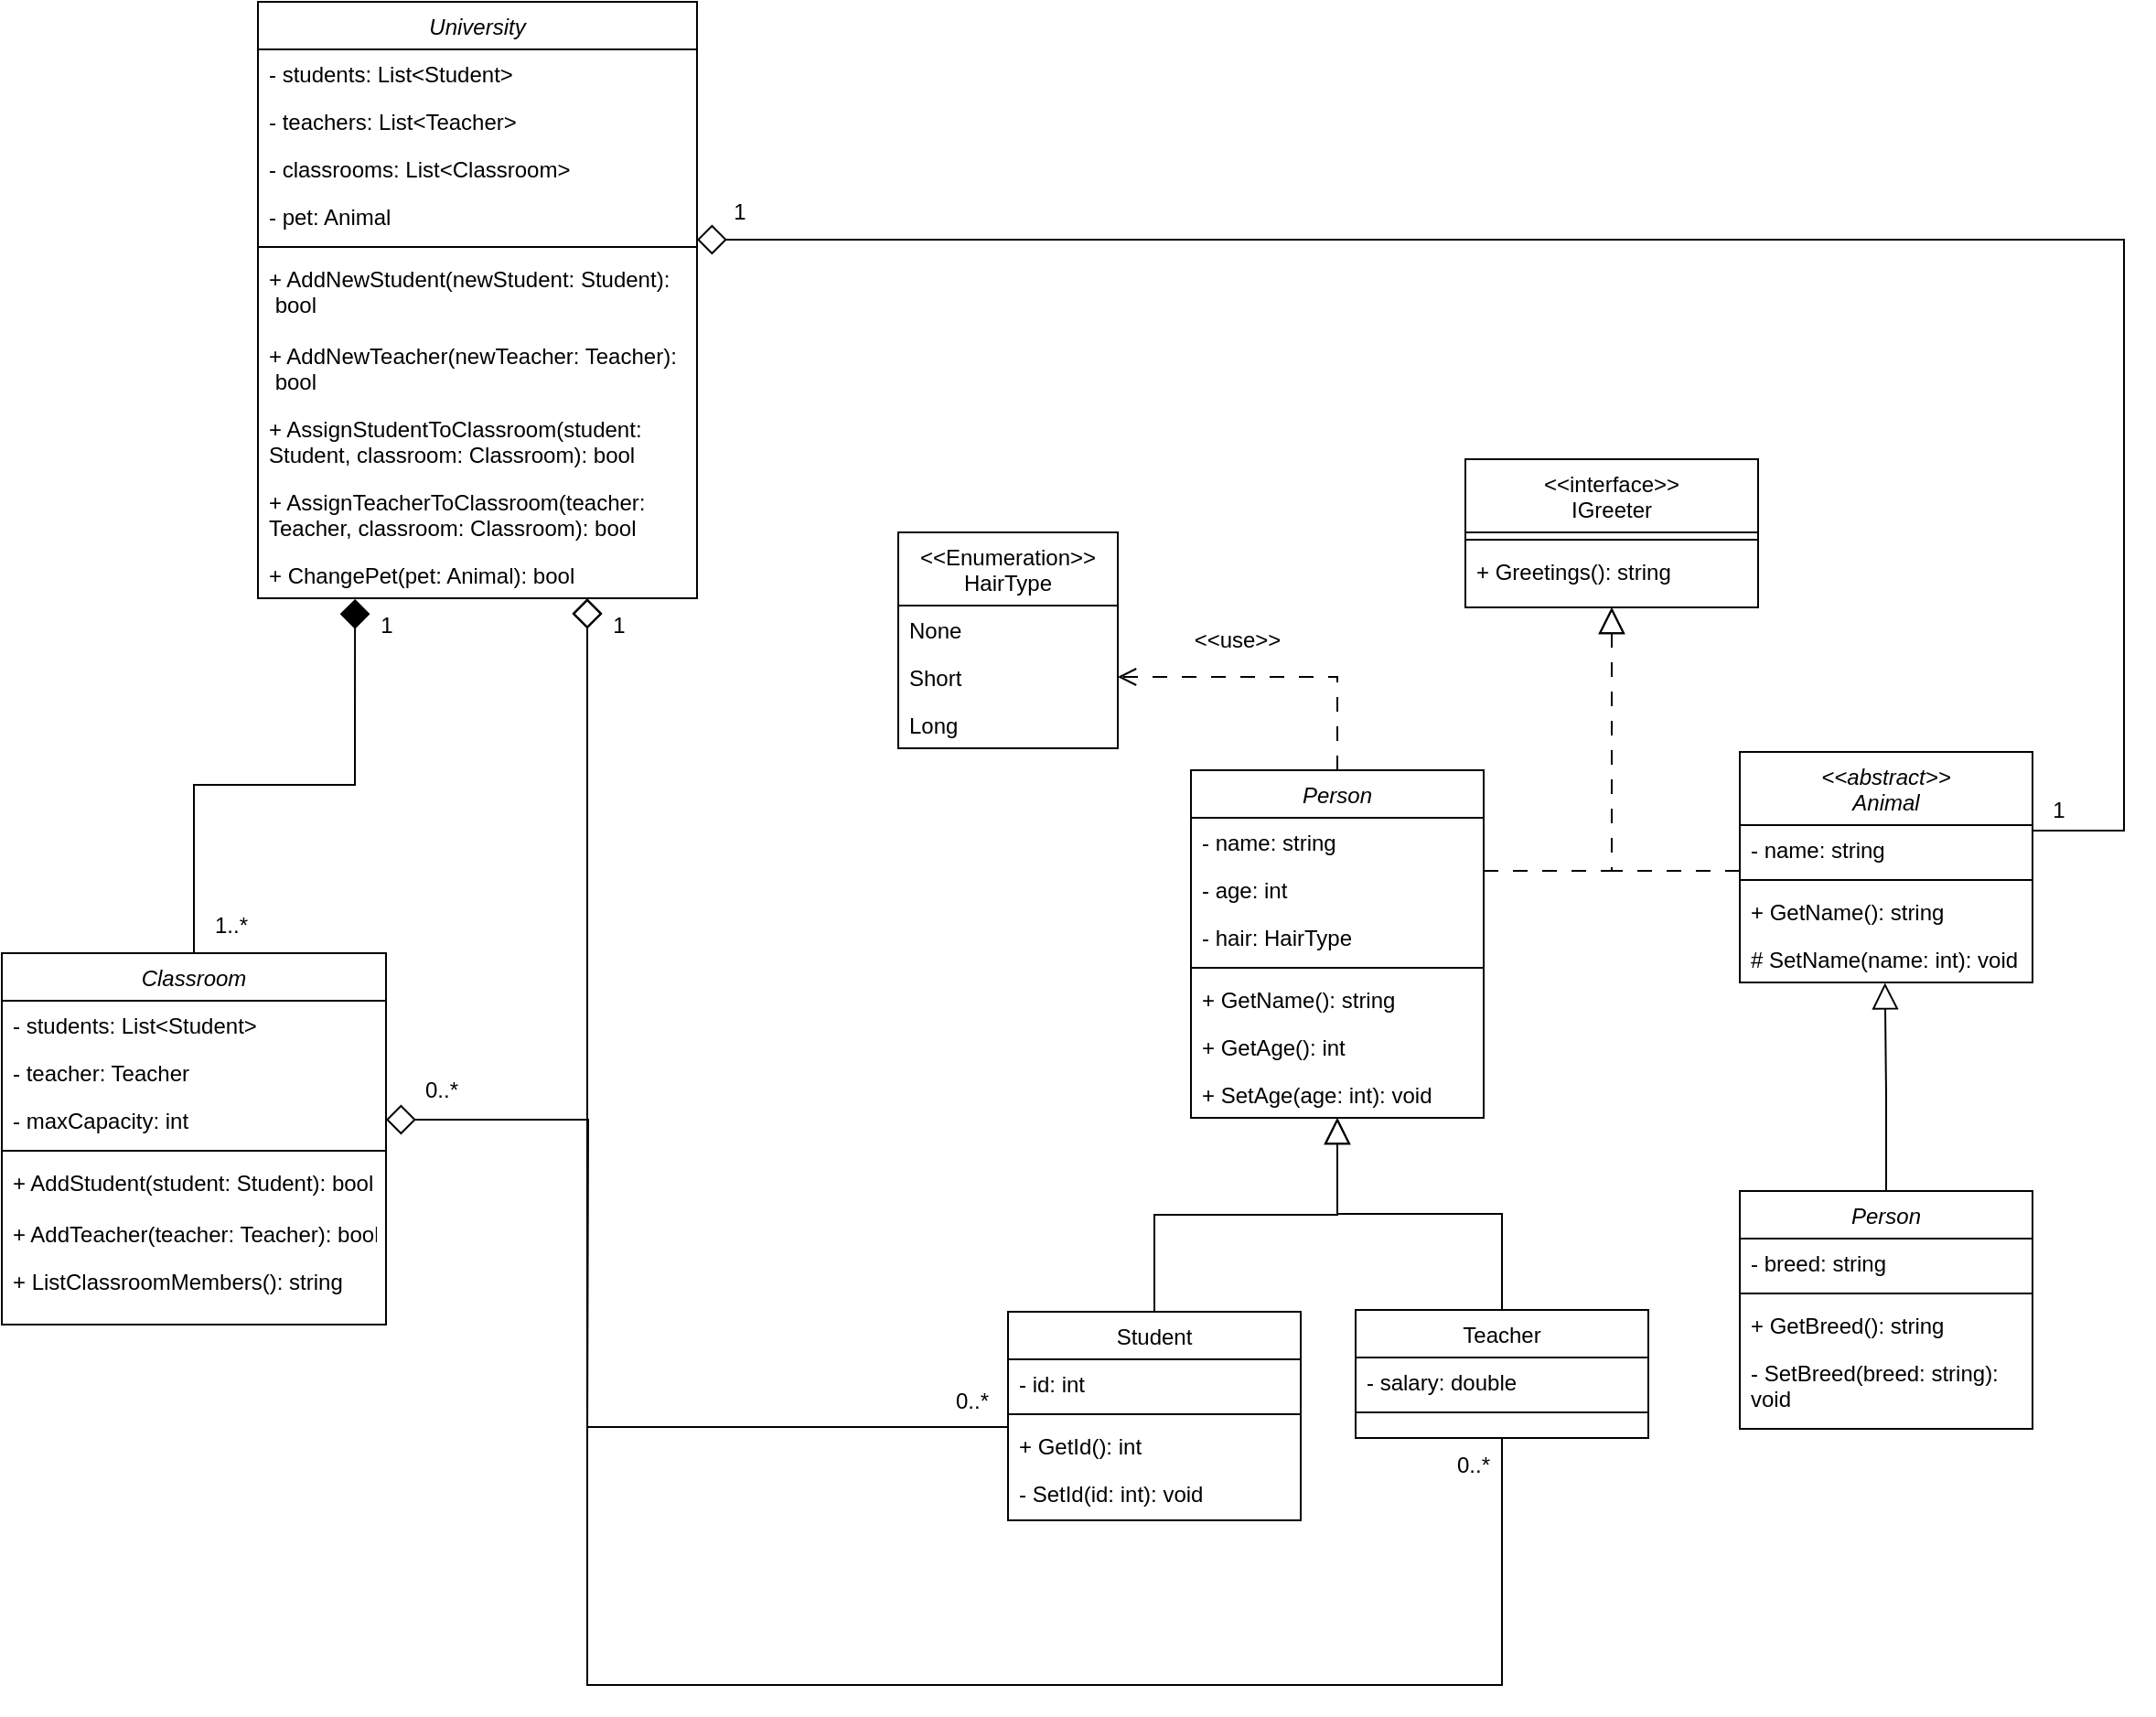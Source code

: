 <mxfile version="24.7.14">
  <diagram id="C5RBs43oDa-KdzZeNtuy" name="Page-1">
    <mxGraphModel dx="2998" dy="2314" grid="1" gridSize="10" guides="1" tooltips="1" connect="1" arrows="1" fold="1" page="1" pageScale="1" pageWidth="827" pageHeight="1169" math="0" shadow="0">
      <root>
        <mxCell id="WIyWlLk6GJQsqaUBKTNV-0" />
        <mxCell id="WIyWlLk6GJQsqaUBKTNV-1" parent="WIyWlLk6GJQsqaUBKTNV-0" />
        <mxCell id="NngjzGDdgo0p5zNsiOsF-28" style="edgeStyle=orthogonalEdgeStyle;rounded=0;orthogonalLoop=1;jettySize=auto;html=1;endArrow=open;endFill=0;dashed=1;dashPattern=8 8;endSize=8;" edge="1" parent="WIyWlLk6GJQsqaUBKTNV-1" source="zkfFHV4jXpPFQw0GAbJ--0" target="NngjzGDdgo0p5zNsiOsF-25">
          <mxGeometry relative="1" as="geometry" />
        </mxCell>
        <mxCell id="zkfFHV4jXpPFQw0GAbJ--0" value="Person" style="swimlane;fontStyle=2;align=center;verticalAlign=top;childLayout=stackLayout;horizontal=1;startSize=26;horizontalStack=0;resizeParent=1;resizeLast=0;collapsible=1;marginBottom=0;rounded=0;shadow=0;strokeWidth=1;" parent="WIyWlLk6GJQsqaUBKTNV-1" vertex="1">
          <mxGeometry x="270" y="230" width="160" height="190" as="geometry">
            <mxRectangle x="230" y="140" width="160" height="26" as="alternateBounds" />
          </mxGeometry>
        </mxCell>
        <mxCell id="zkfFHV4jXpPFQw0GAbJ--1" value="- name: string" style="text;align=left;verticalAlign=top;spacingLeft=4;spacingRight=4;overflow=hidden;rotatable=0;points=[[0,0.5],[1,0.5]];portConstraint=eastwest;" parent="zkfFHV4jXpPFQw0GAbJ--0" vertex="1">
          <mxGeometry y="26" width="160" height="26" as="geometry" />
        </mxCell>
        <mxCell id="zkfFHV4jXpPFQw0GAbJ--2" value="- age: int" style="text;align=left;verticalAlign=top;spacingLeft=4;spacingRight=4;overflow=hidden;rotatable=0;points=[[0,0.5],[1,0.5]];portConstraint=eastwest;rounded=0;shadow=0;html=0;" parent="zkfFHV4jXpPFQw0GAbJ--0" vertex="1">
          <mxGeometry y="52" width="160" height="26" as="geometry" />
        </mxCell>
        <mxCell id="zkfFHV4jXpPFQw0GAbJ--3" value="- hair: HairType" style="text;align=left;verticalAlign=top;spacingLeft=4;spacingRight=4;overflow=hidden;rotatable=0;points=[[0,0.5],[1,0.5]];portConstraint=eastwest;rounded=0;shadow=0;html=0;" parent="zkfFHV4jXpPFQw0GAbJ--0" vertex="1">
          <mxGeometry y="78" width="160" height="26" as="geometry" />
        </mxCell>
        <mxCell id="zkfFHV4jXpPFQw0GAbJ--4" value="" style="line;html=1;strokeWidth=1;align=left;verticalAlign=middle;spacingTop=-1;spacingLeft=3;spacingRight=3;rotatable=0;labelPosition=right;points=[];portConstraint=eastwest;" parent="zkfFHV4jXpPFQw0GAbJ--0" vertex="1">
          <mxGeometry y="104" width="160" height="8" as="geometry" />
        </mxCell>
        <mxCell id="zkfFHV4jXpPFQw0GAbJ--5" value="+ GetName(): string" style="text;align=left;verticalAlign=top;spacingLeft=4;spacingRight=4;overflow=hidden;rotatable=0;points=[[0,0.5],[1,0.5]];portConstraint=eastwest;" parent="zkfFHV4jXpPFQw0GAbJ--0" vertex="1">
          <mxGeometry y="112" width="160" height="26" as="geometry" />
        </mxCell>
        <mxCell id="NngjzGDdgo0p5zNsiOsF-0" value="+ GetAge(): int" style="text;align=left;verticalAlign=top;spacingLeft=4;spacingRight=4;overflow=hidden;rotatable=0;points=[[0,0.5],[1,0.5]];portConstraint=eastwest;" vertex="1" parent="zkfFHV4jXpPFQw0GAbJ--0">
          <mxGeometry y="138" width="160" height="26" as="geometry" />
        </mxCell>
        <mxCell id="NngjzGDdgo0p5zNsiOsF-1" value="+ SetAge(age: int): void" style="text;align=left;verticalAlign=top;spacingLeft=4;spacingRight=4;overflow=hidden;rotatable=0;points=[[0,0.5],[1,0.5]];portConstraint=eastwest;" vertex="1" parent="zkfFHV4jXpPFQw0GAbJ--0">
          <mxGeometry y="164" width="160" height="26" as="geometry" />
        </mxCell>
        <mxCell id="zkfFHV4jXpPFQw0GAbJ--6" value="Student" style="swimlane;fontStyle=0;align=center;verticalAlign=top;childLayout=stackLayout;horizontal=1;startSize=26;horizontalStack=0;resizeParent=1;resizeLast=0;collapsible=1;marginBottom=0;rounded=0;shadow=0;strokeWidth=1;" parent="WIyWlLk6GJQsqaUBKTNV-1" vertex="1">
          <mxGeometry x="170" y="526" width="160" height="114" as="geometry">
            <mxRectangle x="130" y="380" width="160" height="26" as="alternateBounds" />
          </mxGeometry>
        </mxCell>
        <mxCell id="zkfFHV4jXpPFQw0GAbJ--7" value="- id: int" style="text;align=left;verticalAlign=top;spacingLeft=4;spacingRight=4;overflow=hidden;rotatable=0;points=[[0,0.5],[1,0.5]];portConstraint=eastwest;" parent="zkfFHV4jXpPFQw0GAbJ--6" vertex="1">
          <mxGeometry y="26" width="160" height="26" as="geometry" />
        </mxCell>
        <mxCell id="zkfFHV4jXpPFQw0GAbJ--9" value="" style="line;html=1;strokeWidth=1;align=left;verticalAlign=middle;spacingTop=-1;spacingLeft=3;spacingRight=3;rotatable=0;labelPosition=right;points=[];portConstraint=eastwest;" parent="zkfFHV4jXpPFQw0GAbJ--6" vertex="1">
          <mxGeometry y="52" width="160" height="8" as="geometry" />
        </mxCell>
        <mxCell id="NngjzGDdgo0p5zNsiOsF-45" value="+ GetId(): int" style="text;align=left;verticalAlign=top;spacingLeft=4;spacingRight=4;overflow=hidden;rotatable=0;points=[[0,0.5],[1,0.5]];portConstraint=eastwest;" vertex="1" parent="zkfFHV4jXpPFQw0GAbJ--6">
          <mxGeometry y="60" width="160" height="26" as="geometry" />
        </mxCell>
        <mxCell id="zkfFHV4jXpPFQw0GAbJ--11" value="- SetId(id: int): void" style="text;align=left;verticalAlign=top;spacingLeft=4;spacingRight=4;overflow=hidden;rotatable=0;points=[[0,0.5],[1,0.5]];portConstraint=eastwest;" parent="zkfFHV4jXpPFQw0GAbJ--6" vertex="1">
          <mxGeometry y="86" width="160" height="26" as="geometry" />
        </mxCell>
        <mxCell id="zkfFHV4jXpPFQw0GAbJ--12" value="" style="endArrow=block;endSize=12;endFill=0;shadow=0;strokeWidth=1;rounded=0;curved=0;edgeStyle=elbowEdgeStyle;elbow=vertical;" parent="WIyWlLk6GJQsqaUBKTNV-1" source="zkfFHV4jXpPFQw0GAbJ--6" target="zkfFHV4jXpPFQw0GAbJ--0" edge="1">
          <mxGeometry width="160" relative="1" as="geometry">
            <mxPoint x="250" y="313" as="sourcePoint" />
            <mxPoint x="250" y="313" as="targetPoint" />
          </mxGeometry>
        </mxCell>
        <mxCell id="zkfFHV4jXpPFQw0GAbJ--13" value="Teacher" style="swimlane;fontStyle=0;align=center;verticalAlign=top;childLayout=stackLayout;horizontal=1;startSize=26;horizontalStack=0;resizeParent=1;resizeLast=0;collapsible=1;marginBottom=0;rounded=0;shadow=0;strokeWidth=1;" parent="WIyWlLk6GJQsqaUBKTNV-1" vertex="1">
          <mxGeometry x="360" y="525" width="160" height="70" as="geometry">
            <mxRectangle x="340" y="380" width="170" height="26" as="alternateBounds" />
          </mxGeometry>
        </mxCell>
        <mxCell id="zkfFHV4jXpPFQw0GAbJ--14" value="- salary: double" style="text;align=left;verticalAlign=top;spacingLeft=4;spacingRight=4;overflow=hidden;rotatable=0;points=[[0,0.5],[1,0.5]];portConstraint=eastwest;" parent="zkfFHV4jXpPFQw0GAbJ--13" vertex="1">
          <mxGeometry y="26" width="160" height="26" as="geometry" />
        </mxCell>
        <mxCell id="zkfFHV4jXpPFQw0GAbJ--15" value="" style="line;html=1;strokeWidth=1;align=left;verticalAlign=middle;spacingTop=-1;spacingLeft=3;spacingRight=3;rotatable=0;labelPosition=right;points=[];portConstraint=eastwest;" parent="zkfFHV4jXpPFQw0GAbJ--13" vertex="1">
          <mxGeometry y="52" width="160" height="8" as="geometry" />
        </mxCell>
        <mxCell id="zkfFHV4jXpPFQw0GAbJ--16" value="" style="endArrow=block;endSize=12;endFill=0;shadow=0;strokeWidth=1;rounded=0;curved=0;edgeStyle=elbowEdgeStyle;elbow=vertical;" parent="WIyWlLk6GJQsqaUBKTNV-1" source="zkfFHV4jXpPFQw0GAbJ--13" target="zkfFHV4jXpPFQw0GAbJ--0" edge="1">
          <mxGeometry width="160" relative="1" as="geometry">
            <mxPoint x="260" y="483" as="sourcePoint" />
            <mxPoint x="360" y="381" as="targetPoint" />
          </mxGeometry>
        </mxCell>
        <mxCell id="NngjzGDdgo0p5zNsiOsF-2" value="&lt;&lt;interface&gt;&gt;&#xa;IGreeter" style="swimlane;fontStyle=0;align=center;verticalAlign=top;childLayout=stackLayout;horizontal=1;startSize=40;horizontalStack=0;resizeParent=1;resizeLast=0;collapsible=1;marginBottom=0;rounded=0;shadow=0;strokeWidth=1;" vertex="1" parent="WIyWlLk6GJQsqaUBKTNV-1">
          <mxGeometry x="420" y="60" width="160" height="81" as="geometry">
            <mxRectangle x="340" y="380" width="170" height="26" as="alternateBounds" />
          </mxGeometry>
        </mxCell>
        <mxCell id="NngjzGDdgo0p5zNsiOsF-4" value="" style="line;html=1;strokeWidth=1;align=left;verticalAlign=middle;spacingTop=-1;spacingLeft=3;spacingRight=3;rotatable=0;labelPosition=right;points=[];portConstraint=eastwest;" vertex="1" parent="NngjzGDdgo0p5zNsiOsF-2">
          <mxGeometry y="40" width="160" height="8" as="geometry" />
        </mxCell>
        <mxCell id="NngjzGDdgo0p5zNsiOsF-3" value="+ Greetings(): string" style="text;align=left;verticalAlign=top;spacingLeft=4;spacingRight=4;overflow=hidden;rotatable=0;points=[[0,0.5],[1,0.5]];portConstraint=eastwest;" vertex="1" parent="NngjzGDdgo0p5zNsiOsF-2">
          <mxGeometry y="48" width="160" height="24" as="geometry" />
        </mxCell>
        <mxCell id="NngjzGDdgo0p5zNsiOsF-9" style="edgeStyle=orthogonalEdgeStyle;rounded=0;orthogonalLoop=1;jettySize=auto;html=1;endArrow=block;endFill=0;startSize=6;endSize=12;dashed=1;dashPattern=8 8;" edge="1" parent="WIyWlLk6GJQsqaUBKTNV-1">
          <mxGeometry relative="1" as="geometry">
            <mxPoint x="430" y="285" as="sourcePoint" />
            <mxPoint x="500" y="141" as="targetPoint" />
            <Array as="points">
              <mxPoint x="500" y="285" />
            </Array>
          </mxGeometry>
        </mxCell>
        <mxCell id="NngjzGDdgo0p5zNsiOsF-10" value="&lt;&lt;abstract&gt;&gt;&#xa;Animal" style="swimlane;fontStyle=2;align=center;verticalAlign=top;childLayout=stackLayout;horizontal=1;startSize=40;horizontalStack=0;resizeParent=1;resizeLast=0;collapsible=1;marginBottom=0;rounded=0;shadow=0;strokeWidth=1;" vertex="1" parent="WIyWlLk6GJQsqaUBKTNV-1">
          <mxGeometry x="570" y="220" width="160" height="126" as="geometry">
            <mxRectangle x="230" y="140" width="160" height="26" as="alternateBounds" />
          </mxGeometry>
        </mxCell>
        <mxCell id="NngjzGDdgo0p5zNsiOsF-11" value="- name: string" style="text;align=left;verticalAlign=top;spacingLeft=4;spacingRight=4;overflow=hidden;rotatable=0;points=[[0,0.5],[1,0.5]];portConstraint=eastwest;" vertex="1" parent="NngjzGDdgo0p5zNsiOsF-10">
          <mxGeometry y="40" width="160" height="26" as="geometry" />
        </mxCell>
        <mxCell id="NngjzGDdgo0p5zNsiOsF-32" style="edgeStyle=orthogonalEdgeStyle;rounded=0;orthogonalLoop=1;jettySize=auto;html=1;exitX=0;exitY=0.5;exitDx=0;exitDy=0;dashed=1;dashPattern=8 8;endArrow=block;endFill=0;entryX=0.5;entryY=1;entryDx=0;entryDy=0;endSize=12;" edge="1" parent="NngjzGDdgo0p5zNsiOsF-10" target="NngjzGDdgo0p5zNsiOsF-2">
          <mxGeometry relative="1" as="geometry">
            <mxPoint x="-80" y="65" as="targetPoint" />
            <mxPoint y="65" as="sourcePoint" />
            <Array as="points">
              <mxPoint x="-70" y="65" />
            </Array>
          </mxGeometry>
        </mxCell>
        <mxCell id="NngjzGDdgo0p5zNsiOsF-14" value="" style="line;html=1;strokeWidth=1;align=left;verticalAlign=middle;spacingTop=-1;spacingLeft=3;spacingRight=3;rotatable=0;labelPosition=right;points=[];portConstraint=eastwest;" vertex="1" parent="NngjzGDdgo0p5zNsiOsF-10">
          <mxGeometry y="66" width="160" height="8" as="geometry" />
        </mxCell>
        <mxCell id="NngjzGDdgo0p5zNsiOsF-15" value="+ GetName(): string" style="text;align=left;verticalAlign=top;spacingLeft=4;spacingRight=4;overflow=hidden;rotatable=0;points=[[0,0.5],[1,0.5]];portConstraint=eastwest;" vertex="1" parent="NngjzGDdgo0p5zNsiOsF-10">
          <mxGeometry y="74" width="160" height="26" as="geometry" />
        </mxCell>
        <mxCell id="NngjzGDdgo0p5zNsiOsF-17" value="# SetName(name: int): void" style="text;align=left;verticalAlign=top;spacingLeft=4;spacingRight=4;overflow=hidden;rotatable=0;points=[[0,0.5],[1,0.5]];portConstraint=eastwest;" vertex="1" parent="NngjzGDdgo0p5zNsiOsF-10">
          <mxGeometry y="100" width="160" height="26" as="geometry" />
        </mxCell>
        <mxCell id="NngjzGDdgo0p5zNsiOsF-22" value="&lt;&lt;Enumeration&gt;&gt;&#xa;HairType" style="swimlane;fontStyle=0;align=center;verticalAlign=top;childLayout=stackLayout;horizontal=1;startSize=40;horizontalStack=0;resizeParent=1;resizeLast=0;collapsible=1;marginBottom=0;rounded=0;shadow=0;strokeWidth=1;" vertex="1" parent="WIyWlLk6GJQsqaUBKTNV-1">
          <mxGeometry x="110" y="100" width="120" height="118" as="geometry">
            <mxRectangle x="340" y="380" width="170" height="26" as="alternateBounds" />
          </mxGeometry>
        </mxCell>
        <mxCell id="NngjzGDdgo0p5zNsiOsF-23" value="None" style="text;align=left;verticalAlign=top;spacingLeft=4;spacingRight=4;overflow=hidden;rotatable=0;points=[[0,0.5],[1,0.5]];portConstraint=eastwest;" vertex="1" parent="NngjzGDdgo0p5zNsiOsF-22">
          <mxGeometry y="40" width="120" height="26" as="geometry" />
        </mxCell>
        <mxCell id="NngjzGDdgo0p5zNsiOsF-25" value="Short" style="text;align=left;verticalAlign=top;spacingLeft=4;spacingRight=4;overflow=hidden;rotatable=0;points=[[0,0.5],[1,0.5]];portConstraint=eastwest;" vertex="1" parent="NngjzGDdgo0p5zNsiOsF-22">
          <mxGeometry y="66" width="120" height="26" as="geometry" />
        </mxCell>
        <mxCell id="NngjzGDdgo0p5zNsiOsF-26" value="Long" style="text;align=left;verticalAlign=top;spacingLeft=4;spacingRight=4;overflow=hidden;rotatable=0;points=[[0,0.5],[1,0.5]];portConstraint=eastwest;" vertex="1" parent="NngjzGDdgo0p5zNsiOsF-22">
          <mxGeometry y="92" width="120" height="26" as="geometry" />
        </mxCell>
        <mxCell id="NngjzGDdgo0p5zNsiOsF-29" value="&amp;lt;&amp;lt;use&amp;gt;&amp;gt;" style="text;html=1;align=center;verticalAlign=middle;resizable=0;points=[];autosize=1;strokeColor=none;fillColor=none;" vertex="1" parent="WIyWlLk6GJQsqaUBKTNV-1">
          <mxGeometry x="260" y="144" width="70" height="30" as="geometry" />
        </mxCell>
        <mxCell id="NngjzGDdgo0p5zNsiOsF-33" value="Person" style="swimlane;fontStyle=2;align=center;verticalAlign=top;childLayout=stackLayout;horizontal=1;startSize=26;horizontalStack=0;resizeParent=1;resizeLast=0;collapsible=1;marginBottom=0;rounded=0;shadow=0;strokeWidth=1;" vertex="1" parent="WIyWlLk6GJQsqaUBKTNV-1">
          <mxGeometry x="570" y="460" width="160" height="130" as="geometry">
            <mxRectangle x="230" y="140" width="160" height="26" as="alternateBounds" />
          </mxGeometry>
        </mxCell>
        <mxCell id="NngjzGDdgo0p5zNsiOsF-34" value="- breed: string" style="text;align=left;verticalAlign=top;spacingLeft=4;spacingRight=4;overflow=hidden;rotatable=0;points=[[0,0.5],[1,0.5]];portConstraint=eastwest;" vertex="1" parent="NngjzGDdgo0p5zNsiOsF-33">
          <mxGeometry y="26" width="160" height="26" as="geometry" />
        </mxCell>
        <mxCell id="NngjzGDdgo0p5zNsiOsF-37" value="" style="line;html=1;strokeWidth=1;align=left;verticalAlign=middle;spacingTop=-1;spacingLeft=3;spacingRight=3;rotatable=0;labelPosition=right;points=[];portConstraint=eastwest;" vertex="1" parent="NngjzGDdgo0p5zNsiOsF-33">
          <mxGeometry y="52" width="160" height="8" as="geometry" />
        </mxCell>
        <mxCell id="NngjzGDdgo0p5zNsiOsF-38" value="+ GetBreed(): string" style="text;align=left;verticalAlign=top;spacingLeft=4;spacingRight=4;overflow=hidden;rotatable=0;points=[[0,0.5],[1,0.5]];portConstraint=eastwest;" vertex="1" parent="NngjzGDdgo0p5zNsiOsF-33">
          <mxGeometry y="60" width="160" height="26" as="geometry" />
        </mxCell>
        <mxCell id="NngjzGDdgo0p5zNsiOsF-40" value="- SetBreed(breed: string): &#xa;void" style="text;align=left;verticalAlign=top;spacingLeft=4;spacingRight=4;overflow=hidden;rotatable=0;points=[[0,0.5],[1,0.5]];portConstraint=eastwest;" vertex="1" parent="NngjzGDdgo0p5zNsiOsF-33">
          <mxGeometry y="86" width="160" height="34" as="geometry" />
        </mxCell>
        <mxCell id="NngjzGDdgo0p5zNsiOsF-41" style="edgeStyle=orthogonalEdgeStyle;rounded=0;orthogonalLoop=1;jettySize=auto;html=1;entryX=0.496;entryY=1.008;entryDx=0;entryDy=0;entryPerimeter=0;endArrow=block;endFill=0;endSize=12;" edge="1" parent="WIyWlLk6GJQsqaUBKTNV-1" source="NngjzGDdgo0p5zNsiOsF-33" target="NngjzGDdgo0p5zNsiOsF-17">
          <mxGeometry relative="1" as="geometry" />
        </mxCell>
        <mxCell id="NngjzGDdgo0p5zNsiOsF-69" style="edgeStyle=orthogonalEdgeStyle;rounded=0;orthogonalLoop=1;jettySize=auto;html=1;entryX=1;entryY=0.5;entryDx=0;entryDy=0;endArrow=none;endFill=0;startArrow=diamond;startFill=0;endSize=6;startSize=14;" edge="1" parent="WIyWlLk6GJQsqaUBKTNV-1" source="NngjzGDdgo0p5zNsiOsF-46" target="NngjzGDdgo0p5zNsiOsF-11">
          <mxGeometry relative="1" as="geometry">
            <Array as="points">
              <mxPoint x="780" y="-60" />
              <mxPoint x="780" y="263" />
              <mxPoint x="730" y="263" />
            </Array>
          </mxGeometry>
        </mxCell>
        <mxCell id="NngjzGDdgo0p5zNsiOsF-71" style="edgeStyle=orthogonalEdgeStyle;rounded=0;orthogonalLoop=1;jettySize=auto;html=1;entryX=0.5;entryY=0;entryDx=0;entryDy=0;endArrow=none;endFill=0;startArrow=diamond;startFill=1;startSize=14;exitX=0.221;exitY=1.017;exitDx=0;exitDy=0;exitPerimeter=0;" edge="1" parent="WIyWlLk6GJQsqaUBKTNV-1" source="NngjzGDdgo0p5zNsiOsF-53" target="NngjzGDdgo0p5zNsiOsF-54">
          <mxGeometry relative="1" as="geometry" />
        </mxCell>
        <mxCell id="NngjzGDdgo0p5zNsiOsF-72" style="edgeStyle=orthogonalEdgeStyle;rounded=0;orthogonalLoop=1;jettySize=auto;html=1;entryX=0;entryY=0.5;entryDx=0;entryDy=0;endArrow=none;endFill=0;startArrow=diamond;startFill=0;startSize=14;" edge="1" parent="WIyWlLk6GJQsqaUBKTNV-1" source="NngjzGDdgo0p5zNsiOsF-46" target="NngjzGDdgo0p5zNsiOsF-45">
          <mxGeometry relative="1" as="geometry">
            <Array as="points">
              <mxPoint x="-60" y="589" />
            </Array>
          </mxGeometry>
        </mxCell>
        <mxCell id="NngjzGDdgo0p5zNsiOsF-46" value="University" style="swimlane;fontStyle=2;align=center;verticalAlign=top;childLayout=stackLayout;horizontal=1;startSize=26;horizontalStack=0;resizeParent=1;resizeLast=0;collapsible=1;marginBottom=0;rounded=0;shadow=0;strokeWidth=1;" vertex="1" parent="WIyWlLk6GJQsqaUBKTNV-1">
          <mxGeometry x="-240" y="-190" width="240" height="326" as="geometry">
            <mxRectangle x="230" y="140" width="160" height="26" as="alternateBounds" />
          </mxGeometry>
        </mxCell>
        <mxCell id="NngjzGDdgo0p5zNsiOsF-47" value="- students: List&lt;Student&gt;" style="text;align=left;verticalAlign=top;spacingLeft=4;spacingRight=4;overflow=hidden;rotatable=0;points=[[0,0.5],[1,0.5]];portConstraint=eastwest;" vertex="1" parent="NngjzGDdgo0p5zNsiOsF-46">
          <mxGeometry y="26" width="240" height="26" as="geometry" />
        </mxCell>
        <mxCell id="NngjzGDdgo0p5zNsiOsF-48" value="- teachers: List&lt;Teacher&gt;" style="text;align=left;verticalAlign=top;spacingLeft=4;spacingRight=4;overflow=hidden;rotatable=0;points=[[0,0.5],[1,0.5]];portConstraint=eastwest;rounded=0;shadow=0;html=0;" vertex="1" parent="NngjzGDdgo0p5zNsiOsF-46">
          <mxGeometry y="52" width="240" height="26" as="geometry" />
        </mxCell>
        <mxCell id="NngjzGDdgo0p5zNsiOsF-62" value="- classrooms: List&lt;Classroom&gt;" style="text;align=left;verticalAlign=top;spacingLeft=4;spacingRight=4;overflow=hidden;rotatable=0;points=[[0,0.5],[1,0.5]];portConstraint=eastwest;rounded=0;shadow=0;html=0;" vertex="1" parent="NngjzGDdgo0p5zNsiOsF-46">
          <mxGeometry y="78" width="240" height="26" as="geometry" />
        </mxCell>
        <mxCell id="NngjzGDdgo0p5zNsiOsF-49" value="- pet: Animal" style="text;align=left;verticalAlign=top;spacingLeft=4;spacingRight=4;overflow=hidden;rotatable=0;points=[[0,0.5],[1,0.5]];portConstraint=eastwest;rounded=0;shadow=0;html=0;" vertex="1" parent="NngjzGDdgo0p5zNsiOsF-46">
          <mxGeometry y="104" width="240" height="26" as="geometry" />
        </mxCell>
        <mxCell id="NngjzGDdgo0p5zNsiOsF-50" value="" style="line;html=1;strokeWidth=1;align=left;verticalAlign=middle;spacingTop=-1;spacingLeft=3;spacingRight=3;rotatable=0;labelPosition=right;points=[];portConstraint=eastwest;" vertex="1" parent="NngjzGDdgo0p5zNsiOsF-46">
          <mxGeometry y="130" width="240" height="8" as="geometry" />
        </mxCell>
        <mxCell id="NngjzGDdgo0p5zNsiOsF-63" value="+ AddNewStudent(newStudent: Student):&#xa; bool" style="text;align=left;verticalAlign=top;spacingLeft=4;spacingRight=4;overflow=hidden;rotatable=0;points=[[0,0.5],[1,0.5]];portConstraint=eastwest;" vertex="1" parent="NngjzGDdgo0p5zNsiOsF-46">
          <mxGeometry y="138" width="240" height="42" as="geometry" />
        </mxCell>
        <mxCell id="NngjzGDdgo0p5zNsiOsF-51" value="+ AddNewTeacher(newTeacher: Teacher):&#xa; bool" style="text;align=left;verticalAlign=top;spacingLeft=4;spacingRight=4;overflow=hidden;rotatable=0;points=[[0,0.5],[1,0.5]];portConstraint=eastwest;" vertex="1" parent="NngjzGDdgo0p5zNsiOsF-46">
          <mxGeometry y="180" width="240" height="40" as="geometry" />
        </mxCell>
        <mxCell id="NngjzGDdgo0p5zNsiOsF-65" value="+ AssignStudentToClassroom(student: &#xa;Student, classroom: Classroom): bool" style="text;align=left;verticalAlign=top;spacingLeft=4;spacingRight=4;overflow=hidden;rotatable=0;points=[[0,0.5],[1,0.5]];portConstraint=eastwest;" vertex="1" parent="NngjzGDdgo0p5zNsiOsF-46">
          <mxGeometry y="220" width="240" height="40" as="geometry" />
        </mxCell>
        <mxCell id="NngjzGDdgo0p5zNsiOsF-52" value="+ AssignTeacherToClassroom(teacher: &#xa;Teacher, classroom: Classroom): bool" style="text;align=left;verticalAlign=top;spacingLeft=4;spacingRight=4;overflow=hidden;rotatable=0;points=[[0,0.5],[1,0.5]];portConstraint=eastwest;" vertex="1" parent="NngjzGDdgo0p5zNsiOsF-46">
          <mxGeometry y="260" width="240" height="40" as="geometry" />
        </mxCell>
        <mxCell id="NngjzGDdgo0p5zNsiOsF-53" value="+ ChangePet(pet: Animal): bool" style="text;align=left;verticalAlign=top;spacingLeft=4;spacingRight=4;overflow=hidden;rotatable=0;points=[[0,0.5],[1,0.5]];portConstraint=eastwest;" vertex="1" parent="NngjzGDdgo0p5zNsiOsF-46">
          <mxGeometry y="300" width="240" height="26" as="geometry" />
        </mxCell>
        <mxCell id="NngjzGDdgo0p5zNsiOsF-54" value="Classroom&#xa;" style="swimlane;fontStyle=2;align=center;verticalAlign=top;childLayout=stackLayout;horizontal=1;startSize=26;horizontalStack=0;resizeParent=1;resizeLast=0;collapsible=1;marginBottom=0;rounded=0;shadow=0;strokeWidth=1;" vertex="1" parent="WIyWlLk6GJQsqaUBKTNV-1">
          <mxGeometry x="-380" y="330" width="210" height="203" as="geometry">
            <mxRectangle x="230" y="140" width="160" height="26" as="alternateBounds" />
          </mxGeometry>
        </mxCell>
        <mxCell id="NngjzGDdgo0p5zNsiOsF-55" value="- students: List&lt;Student&gt;&#xa;" style="text;align=left;verticalAlign=top;spacingLeft=4;spacingRight=4;overflow=hidden;rotatable=0;points=[[0,0.5],[1,0.5]];portConstraint=eastwest;" vertex="1" parent="NngjzGDdgo0p5zNsiOsF-54">
          <mxGeometry y="26" width="210" height="26" as="geometry" />
        </mxCell>
        <mxCell id="NngjzGDdgo0p5zNsiOsF-56" value="- teacher: Teacher" style="text;align=left;verticalAlign=top;spacingLeft=4;spacingRight=4;overflow=hidden;rotatable=0;points=[[0,0.5],[1,0.5]];portConstraint=eastwest;rounded=0;shadow=0;html=0;" vertex="1" parent="NngjzGDdgo0p5zNsiOsF-54">
          <mxGeometry y="52" width="210" height="26" as="geometry" />
        </mxCell>
        <mxCell id="NngjzGDdgo0p5zNsiOsF-81" style="edgeStyle=orthogonalEdgeStyle;rounded=0;orthogonalLoop=1;jettySize=auto;html=1;endArrow=none;endFill=0;startArrow=diamond;startFill=0;startSize=14;" edge="1" parent="NngjzGDdgo0p5zNsiOsF-54" source="NngjzGDdgo0p5zNsiOsF-57">
          <mxGeometry relative="1" as="geometry">
            <mxPoint x="320" y="270" as="targetPoint" />
          </mxGeometry>
        </mxCell>
        <mxCell id="NngjzGDdgo0p5zNsiOsF-57" value="- maxCapacity: int" style="text;align=left;verticalAlign=top;spacingLeft=4;spacingRight=4;overflow=hidden;rotatable=0;points=[[0,0.5],[1,0.5]];portConstraint=eastwest;rounded=0;shadow=0;html=0;" vertex="1" parent="NngjzGDdgo0p5zNsiOsF-54">
          <mxGeometry y="78" width="210" height="26" as="geometry" />
        </mxCell>
        <mxCell id="NngjzGDdgo0p5zNsiOsF-58" value="" style="line;html=1;strokeWidth=1;align=left;verticalAlign=middle;spacingTop=-1;spacingLeft=3;spacingRight=3;rotatable=0;labelPosition=right;points=[];portConstraint=eastwest;" vertex="1" parent="NngjzGDdgo0p5zNsiOsF-54">
          <mxGeometry y="104" width="210" height="8" as="geometry" />
        </mxCell>
        <mxCell id="NngjzGDdgo0p5zNsiOsF-59" value="+ AddStudent(student: Student): bool" style="text;align=left;verticalAlign=top;spacingLeft=4;spacingRight=4;overflow=hidden;rotatable=0;points=[[0,0.5],[1,0.5]];portConstraint=eastwest;" vertex="1" parent="NngjzGDdgo0p5zNsiOsF-54">
          <mxGeometry y="112" width="210" height="28" as="geometry" />
        </mxCell>
        <mxCell id="NngjzGDdgo0p5zNsiOsF-60" value="+ AddTeacher(teacher: Teacher): bool" style="text;align=left;verticalAlign=top;spacingLeft=4;spacingRight=4;overflow=hidden;rotatable=0;points=[[0,0.5],[1,0.5]];portConstraint=eastwest;" vertex="1" parent="NngjzGDdgo0p5zNsiOsF-54">
          <mxGeometry y="140" width="210" height="26" as="geometry" />
        </mxCell>
        <mxCell id="NngjzGDdgo0p5zNsiOsF-68" value="+ ListClassroomMembers(): string" style="text;align=left;verticalAlign=top;spacingLeft=4;spacingRight=4;overflow=hidden;rotatable=0;points=[[0,0.5],[1,0.5]];portConstraint=eastwest;" vertex="1" parent="NngjzGDdgo0p5zNsiOsF-54">
          <mxGeometry y="166" width="210" height="26" as="geometry" />
        </mxCell>
        <mxCell id="NngjzGDdgo0p5zNsiOsF-73" style="edgeStyle=orthogonalEdgeStyle;rounded=0;orthogonalLoop=1;jettySize=auto;html=1;entryX=0.75;entryY=1.015;entryDx=0;entryDy=0;entryPerimeter=0;endArrow=diamond;endFill=0;startSize=8;endSize=14;exitX=0.5;exitY=1;exitDx=0;exitDy=0;" edge="1" parent="WIyWlLk6GJQsqaUBKTNV-1" source="zkfFHV4jXpPFQw0GAbJ--13" target="NngjzGDdgo0p5zNsiOsF-53">
          <mxGeometry relative="1" as="geometry">
            <Array as="points">
              <mxPoint x="440" y="730" />
              <mxPoint x="-60" y="730" />
            </Array>
          </mxGeometry>
        </mxCell>
        <mxCell id="NngjzGDdgo0p5zNsiOsF-74" value="1" style="text;html=1;align=center;verticalAlign=middle;resizable=0;points=[];autosize=1;strokeColor=none;fillColor=none;" vertex="1" parent="WIyWlLk6GJQsqaUBKTNV-1">
          <mxGeometry x="8" y="-90" width="30" height="30" as="geometry" />
        </mxCell>
        <mxCell id="NngjzGDdgo0p5zNsiOsF-75" value="1" style="text;html=1;align=center;verticalAlign=middle;resizable=0;points=[];autosize=1;strokeColor=none;fillColor=none;" vertex="1" parent="WIyWlLk6GJQsqaUBKTNV-1">
          <mxGeometry x="-58" y="136" width="30" height="30" as="geometry" />
        </mxCell>
        <mxCell id="NngjzGDdgo0p5zNsiOsF-76" value="1" style="text;html=1;align=center;verticalAlign=middle;resizable=0;points=[];autosize=1;strokeColor=none;fillColor=none;" vertex="1" parent="WIyWlLk6GJQsqaUBKTNV-1">
          <mxGeometry x="-185" y="136" width="30" height="30" as="geometry" />
        </mxCell>
        <mxCell id="NngjzGDdgo0p5zNsiOsF-77" value="1..*" style="text;html=1;align=center;verticalAlign=middle;resizable=0;points=[];autosize=1;strokeColor=none;fillColor=none;" vertex="1" parent="WIyWlLk6GJQsqaUBKTNV-1">
          <mxGeometry x="-275" y="300" width="40" height="30" as="geometry" />
        </mxCell>
        <mxCell id="NngjzGDdgo0p5zNsiOsF-78" value="0..*" style="text;html=1;align=center;verticalAlign=middle;resizable=0;points=[];autosize=1;strokeColor=none;fillColor=none;" vertex="1" parent="WIyWlLk6GJQsqaUBKTNV-1">
          <mxGeometry x="130" y="560" width="40" height="30" as="geometry" />
        </mxCell>
        <mxCell id="NngjzGDdgo0p5zNsiOsF-79" value="0..*" style="text;html=1;align=center;verticalAlign=middle;resizable=0;points=[];autosize=1;strokeColor=none;fillColor=none;" vertex="1" parent="WIyWlLk6GJQsqaUBKTNV-1">
          <mxGeometry x="404" y="595" width="40" height="30" as="geometry" />
        </mxCell>
        <mxCell id="NngjzGDdgo0p5zNsiOsF-80" value="1" style="text;html=1;align=center;verticalAlign=middle;resizable=0;points=[];autosize=1;strokeColor=none;fillColor=none;" vertex="1" parent="WIyWlLk6GJQsqaUBKTNV-1">
          <mxGeometry x="729" y="237" width="30" height="30" as="geometry" />
        </mxCell>
        <mxCell id="NngjzGDdgo0p5zNsiOsF-82" value="0..*" style="text;html=1;align=center;verticalAlign=middle;resizable=0;points=[];autosize=1;strokeColor=none;fillColor=none;" vertex="1" parent="WIyWlLk6GJQsqaUBKTNV-1">
          <mxGeometry x="-160" y="390" width="40" height="30" as="geometry" />
        </mxCell>
      </root>
    </mxGraphModel>
  </diagram>
</mxfile>
